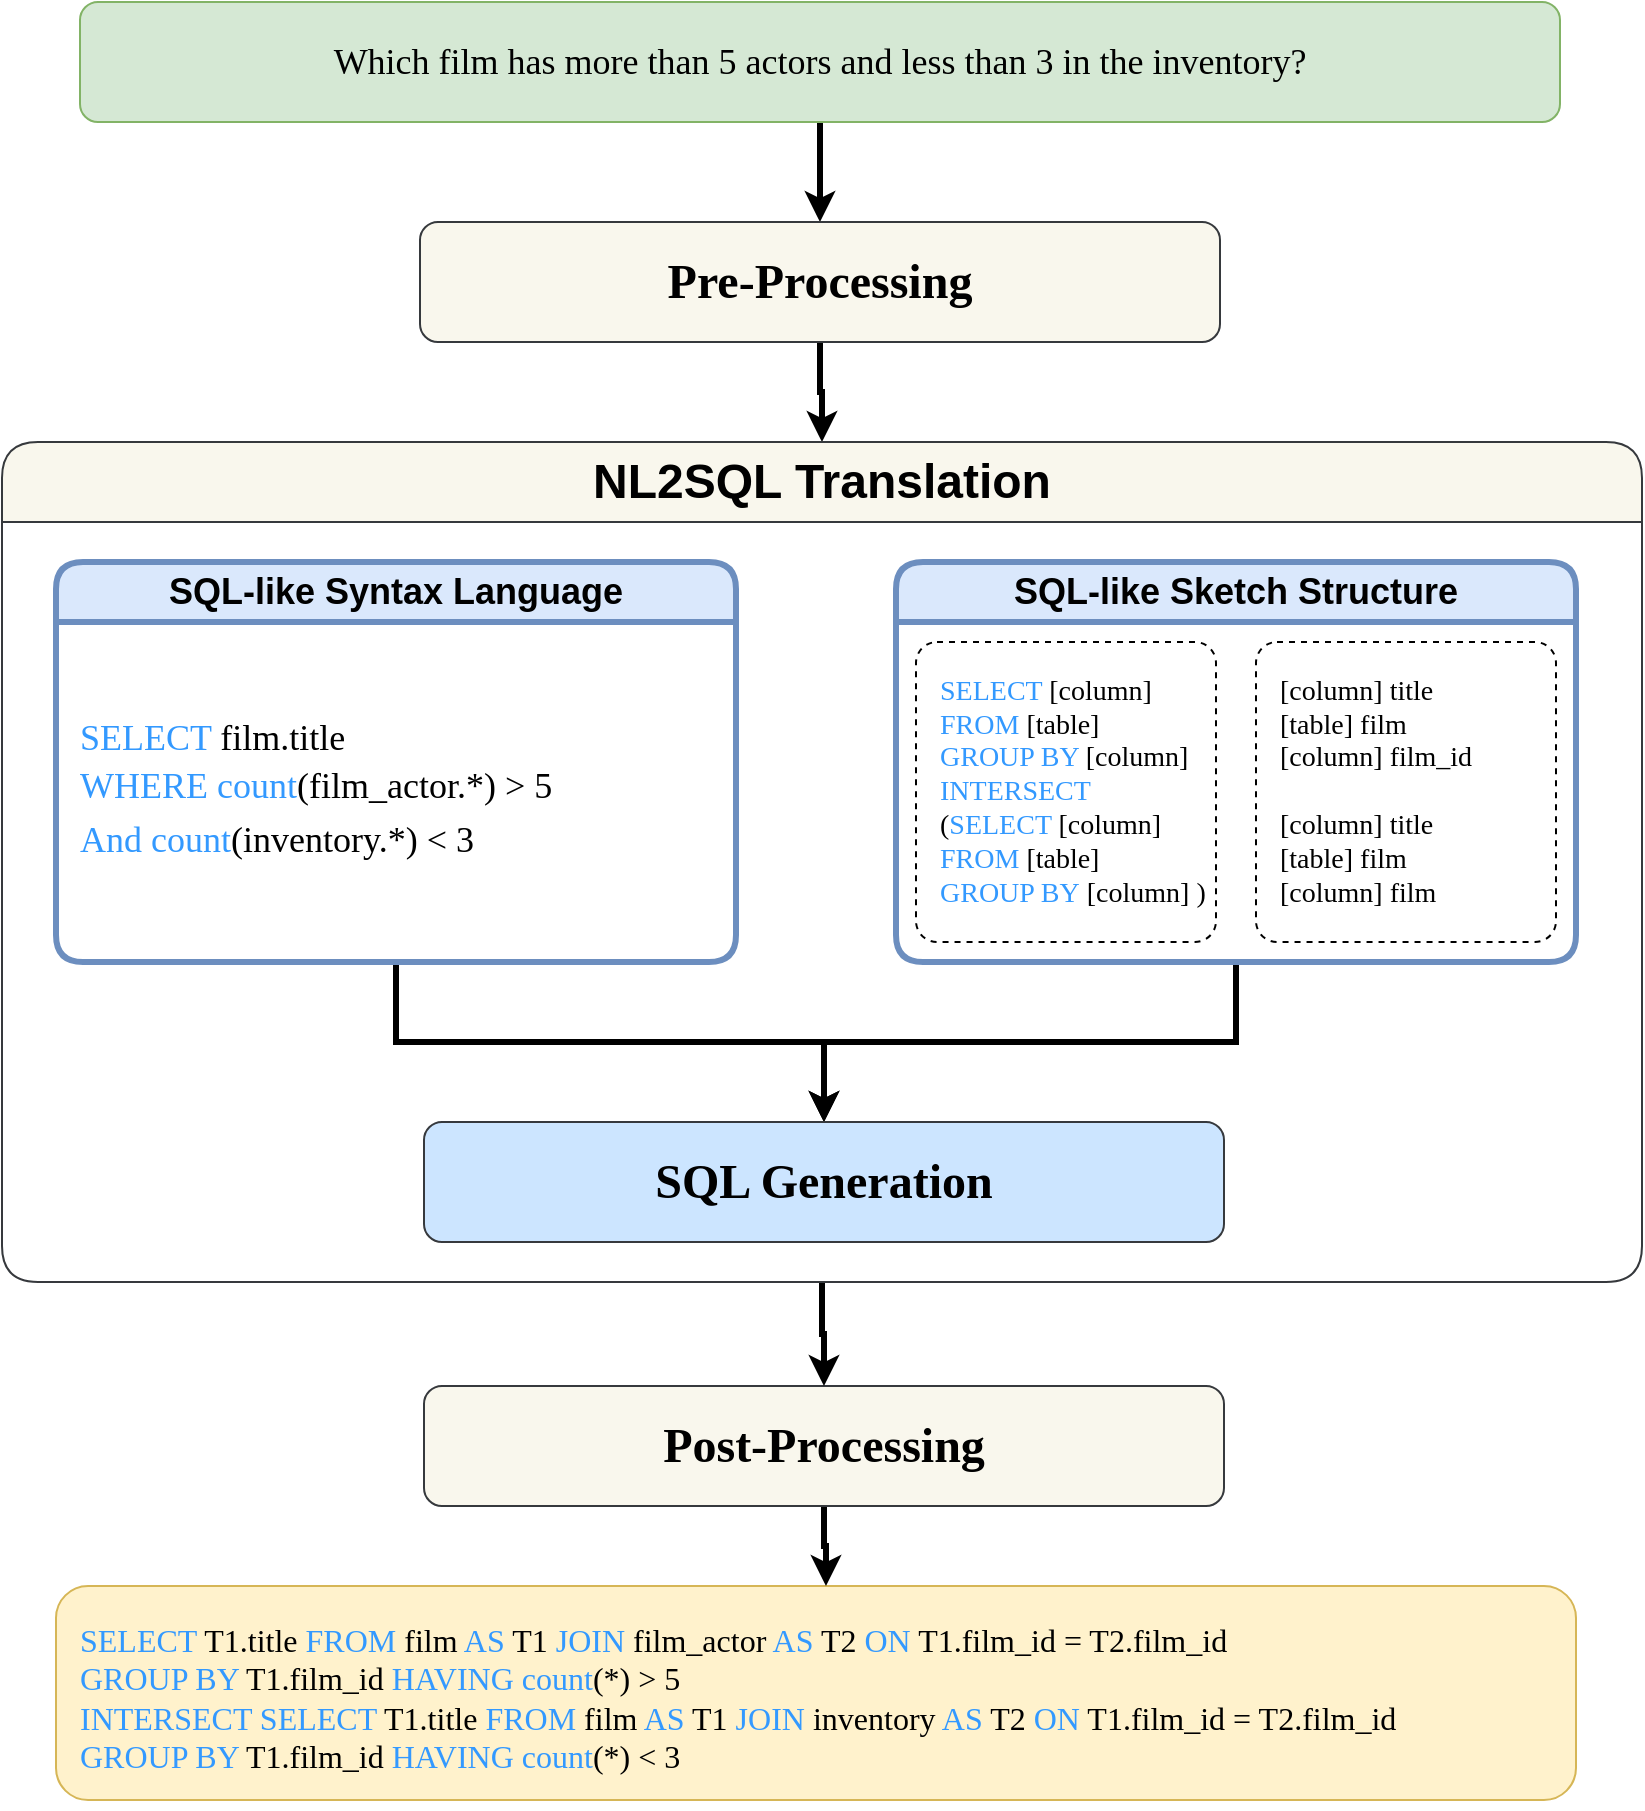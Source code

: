 <mxfile version="24.6.2" type="github">
  <diagram id="R2lEEEUBdFMjLlhIrx00" name="Page-1">
    <mxGraphModel dx="2555" dy="1032" grid="1" gridSize="10" guides="1" tooltips="1" connect="1" arrows="1" fold="1" page="1" pageScale="1" pageWidth="850" pageHeight="1100" math="0" shadow="0" extFonts="Permanent Marker^https://fonts.googleapis.com/css?family=Permanent+Marker">
      <root>
        <mxCell id="0" />
        <mxCell id="1" parent="0" />
        <mxCell id="aEDTXyT5mWcR9VpWYu1Y-7" style="edgeStyle=orthogonalEdgeStyle;rounded=0;orthogonalLoop=1;jettySize=auto;html=1;exitX=0.5;exitY=1;exitDx=0;exitDy=0;entryX=0.5;entryY=0;entryDx=0;entryDy=0;strokeWidth=3;" edge="1" parent="1" source="QX0yu2BB7dJz-mTAqyrR-1" target="aEDTXyT5mWcR9VpWYu1Y-1">
          <mxGeometry relative="1" as="geometry" />
        </mxCell>
        <mxCell id="QX0yu2BB7dJz-mTAqyrR-1" value="&lt;div class=&quot;page&quot; title=&quot;Page 2&quot; style=&quot;caret-color: rgb(0, 0, 0); color: rgb(0, 0, 0); text-align: start; font-size: 18px;&quot;&gt;&lt;div style=&quot;font-size: 18px;&quot; class=&quot;layoutArea&quot;&gt;&lt;div style=&quot;font-size: 18px;&quot; class=&quot;column&quot;&gt;&lt;p style=&quot;font-size: 18px;&quot;&gt;&lt;span style=&quot;font-size: 18px;&quot;&gt;Which film has more than 5 actors and less than 3 in the inventory?&lt;/span&gt;&lt;/p&gt;&lt;/div&gt;&lt;/div&gt;&lt;/div&gt;" style="rounded=1;whiteSpace=wrap;html=1;fillColor=#d5e8d4;strokeColor=#82b366;fontFamily=Comic Sans MS;fontSize=18;" parent="1" vertex="1">
          <mxGeometry x="-218" y="40" width="740" height="60" as="geometry" />
        </mxCell>
        <mxCell id="QX0yu2BB7dJz-mTAqyrR-10" style="edgeStyle=orthogonalEdgeStyle;rounded=0;orthogonalLoop=1;jettySize=auto;html=1;exitX=0.5;exitY=1;exitDx=0;exitDy=0;strokeWidth=3;" parent="1" source="QX0yu2BB7dJz-mTAqyrR-16" target="QX0yu2BB7dJz-mTAqyrR-9" edge="1">
          <mxGeometry relative="1" as="geometry">
            <mxPoint x="-125" y="500" as="sourcePoint" />
          </mxGeometry>
        </mxCell>
        <mxCell id="QX0yu2BB7dJz-mTAqyrR-7" value="&lt;div style=&quot;caret-color: rgb(0, 0, 0); color: rgb(0, 0, 0); text-align: start; font-size: 19px;&quot; title=&quot;Page 2&quot; class=&quot;page&quot;&gt;&lt;div class=&quot;layoutArea&quot; style=&quot;font-size: 19px;&quot;&gt;&lt;div class=&quot;column&quot; style=&quot;font-size: 19px;&quot;&gt;&lt;div class=&quot;page&quot; title=&quot;Page 2&quot; style=&quot;font-size: 19px;&quot;&gt;&lt;div class=&quot;layoutArea&quot; style=&quot;font-size: 19px;&quot;&gt;&lt;div class=&quot;column&quot; style=&quot;font-size: 19px;&quot;&gt;&lt;p style=&quot;font-size: 19px;&quot;&gt;&lt;br&gt;&lt;/p&gt;&lt;/div&gt;&lt;/div&gt;&lt;/div&gt;&lt;/div&gt;&lt;/div&gt;&lt;/div&gt;" style="rounded=1;whiteSpace=wrap;html=1;fillColor=#fff2cc;strokeColor=#d6b656;fontFamily=Comic Sans MS;fontSize=19;" parent="1" vertex="1">
          <mxGeometry x="-230" y="832" width="760" height="107" as="geometry" />
        </mxCell>
        <mxCell id="QX0yu2BB7dJz-mTAqyrR-11" style="edgeStyle=orthogonalEdgeStyle;rounded=0;orthogonalLoop=1;jettySize=auto;html=1;exitX=0.5;exitY=1;exitDx=0;exitDy=0;entryX=0.5;entryY=0;entryDx=0;entryDy=0;strokeWidth=3;" parent="1" source="QX0yu2BB7dJz-mTAqyrR-17" target="QX0yu2BB7dJz-mTAqyrR-9" edge="1">
          <mxGeometry relative="1" as="geometry">
            <mxPoint x="160" y="510" as="targetPoint" />
            <mxPoint x="425.0" y="500" as="sourcePoint" />
          </mxGeometry>
        </mxCell>
        <mxCell id="QX0yu2BB7dJz-mTAqyrR-9" value="SQL Generation" style="rounded=1;whiteSpace=wrap;html=1;fillColor=#cce5ff;strokeColor=#36393d;fontFamily=Garamond;fontSize=24;fontStyle=1;" parent="1" vertex="1">
          <mxGeometry x="-46" y="600" width="400" height="60" as="geometry" />
        </mxCell>
        <mxCell id="QX0yu2BB7dJz-mTAqyrR-16" value="SQL-like Syntax Language" style="swimlane;whiteSpace=wrap;html=1;fillColor=#dae8fc;strokeColor=#6c8ebf;rounded=1;startSize=30;fontSize=18;strokeWidth=3;" parent="1" vertex="1">
          <mxGeometry x="-230" y="320" width="340" height="200" as="geometry" />
        </mxCell>
        <mxCell id="QX0yu2BB7dJz-mTAqyrR-19" value="&lt;font style=&quot;font-size: 18px;&quot;&gt;&lt;font style=&quot;font-size: 18px;&quot; color=&quot;#3399ff&quot;&gt;SELECT&lt;/font&gt;&lt;font style=&quot;font-size: 18px;&quot; color=&quot;#99ccff&quot;&gt; &lt;/font&gt;film.title&amp;nbsp;&lt;/font&gt;&lt;div style=&quot;font-size: 18px; line-height: 150%;&quot;&gt;&lt;font style=&quot;font-size: 18px;&quot;&gt;&lt;font style=&quot;font-size: 18px;&quot; color=&quot;#3399ff&quot;&gt;&lt;span style=&quot;font-size: 18px;&quot;&gt;WHERE count&lt;/span&gt;&lt;/font&gt;&lt;span style=&quot;font-size: 18px;&quot;&gt;(&lt;/span&gt;film_actor.*&lt;span style=&quot;font-size: 18px;&quot;&gt;) &amp;gt;&amp;nbsp;&lt;/span&gt;5&lt;/font&gt;&lt;/div&gt;&lt;div style=&quot;font-size: 18px; line-height: 150%;&quot;&gt;&lt;font style=&quot;font-size: 18px;&quot;&gt;&lt;font style=&quot;font-size: 18px;&quot; color=&quot;#3399ff&quot;&gt;&lt;span style=&quot;font-size: 18px;&quot;&gt;And count&lt;/span&gt;&lt;/font&gt;&lt;span style=&quot;font-size: 18px;&quot;&gt;(&lt;/span&gt;inventory.*&lt;span style=&quot;font-size: 18px;&quot;&gt;) &amp;lt;&amp;nbsp;&lt;/span&gt;3&lt;/font&gt;&lt;/div&gt;" style="text;html=1;align=left;verticalAlign=middle;whiteSpace=wrap;rounded=1;fontFamily=Comic Sans MS;fontSize=18;strokeWidth=3;" parent="QX0yu2BB7dJz-mTAqyrR-16" vertex="1">
          <mxGeometry x="10" y="30" width="320" height="170" as="geometry" />
        </mxCell>
        <mxCell id="QX0yu2BB7dJz-mTAqyrR-17" value="SQL-like Sketch Structure" style="swimlane;whiteSpace=wrap;html=1;fillColor=#dae8fc;strokeColor=#6c8ebf;rounded=1;startSize=30;fontSize=18;strokeWidth=3;" parent="1" vertex="1">
          <mxGeometry x="190" y="320" width="340" height="200" as="geometry" />
        </mxCell>
        <mxCell id="DOB1stPc7QMKQ5hxNXqe-1" value="" style="rounded=1;whiteSpace=wrap;html=1;dashed=1;arcSize=7;" parent="QX0yu2BB7dJz-mTAqyrR-17" vertex="1">
          <mxGeometry x="10" y="40" width="150" height="150" as="geometry" />
        </mxCell>
        <mxCell id="DOB1stPc7QMKQ5hxNXqe-2" value="" style="rounded=1;whiteSpace=wrap;html=1;dashed=1;arcSize=7;" parent="QX0yu2BB7dJz-mTAqyrR-17" vertex="1">
          <mxGeometry x="180" y="40" width="150" height="150" as="geometry" />
        </mxCell>
        <mxCell id="DOB1stPc7QMKQ5hxNXqe-3" value="&lt;div style=&quot;font-size: 14px;&quot;&gt;&lt;font color=&quot;#3399ff&quot;&gt;SELECT &lt;/font&gt;[column]&lt;br&gt;&lt;/div&gt;&lt;div style=&quot;font-size: 14px;&quot;&gt;&lt;font color=&quot;#3399ff&quot;&gt;FROM &lt;/font&gt;[table]&lt;/div&gt;&lt;div style=&quot;font-size: 14px;&quot;&gt;&lt;font color=&quot;#3399ff&quot;&gt;GROUP BY &lt;/font&gt;[column]&lt;/div&gt;&lt;div style=&quot;font-size: 14px;&quot;&gt;&lt;font color=&quot;#3399ff&quot;&gt;INTERSECT&lt;/font&gt;&lt;/div&gt;&lt;div style=&quot;font-size: 14px;&quot;&gt;(&lt;font color=&quot;#3399ff&quot;&gt;SELECT &lt;/font&gt;[column]&lt;/div&gt;&lt;div style=&quot;font-size: 14px;&quot;&gt;&lt;font color=&quot;#3399ff&quot;&gt;FROM &lt;/font&gt;[table]&lt;/div&gt;&lt;div style=&quot;font-size: 14px;&quot;&gt;&lt;font color=&quot;#3399ff&quot;&gt;GROUP BY&lt;/font&gt;&amp;nbsp;[column] )&lt;br style=&quot;font-size: 14px;&quot;&gt;&lt;/div&gt;" style="text;html=1;align=left;verticalAlign=middle;whiteSpace=wrap;rounded=1;fontSize=14;fontFamily=Comic Sans MS;" parent="QX0yu2BB7dJz-mTAqyrR-17" vertex="1">
          <mxGeometry x="20" y="40" width="140" height="150" as="geometry" />
        </mxCell>
        <mxCell id="DOB1stPc7QMKQ5hxNXqe-4" value="&lt;div style=&quot;font-size: 14px;&quot;&gt;[column] title &lt;font color=&quot;#3399ff&quot;&gt;&lt;/font&gt;&lt;/div&gt;&lt;div style=&quot;font-size: 14px;&quot;&gt;[table] film&lt;br&gt;&lt;/div&gt;&lt;div style=&quot;font-size: 14px;&quot;&gt;[column] film_id&amp;nbsp; &lt;/div&gt;&lt;div style=&quot;font-size: 14px;&quot;&gt;&lt;br&gt;&lt;/div&gt;&lt;div style=&quot;font-size: 14px;&quot;&gt;[column] title&lt;br&gt;&lt;/div&gt;&lt;div style=&quot;font-size: 14px;&quot;&gt;[table] film&lt;br&gt;&lt;/div&gt;&lt;div style=&quot;font-size: 14px;&quot;&gt;[column] film&lt;br style=&quot;font-size: 14px;&quot;&gt;&lt;/div&gt;" style="text;html=1;align=left;verticalAlign=middle;whiteSpace=wrap;rounded=1;fontSize=14;fontFamily=Comic Sans MS;" parent="QX0yu2BB7dJz-mTAqyrR-17" vertex="1">
          <mxGeometry x="190" y="40" width="140" height="150" as="geometry" />
        </mxCell>
        <mxCell id="QX0yu2BB7dJz-mTAqyrR-21" value="&lt;div style=&quot;font-size: 16px;&quot;&gt;&lt;font color=&quot;#3399ff&quot;&gt;SELECT &lt;/font&gt;T1.title &lt;font color=&quot;#3399ff&quot;&gt;FROM &lt;/font&gt;film &lt;font color=&quot;#3399ff&quot;&gt;AS &lt;/font&gt;T1 &lt;font color=&quot;#3399ff&quot;&gt;JOIN &lt;/font&gt;film_actor &lt;font color=&quot;#3399ff&quot;&gt;AS &lt;/font&gt;T2 &lt;font color=&quot;#3399ff&quot;&gt;ON &lt;/font&gt;T1.film_id = T2.film_id&amp;nbsp;&lt;/div&gt;&lt;div style=&quot;font-size: 16px;&quot;&gt;&lt;font color=&quot;#3399ff&quot;&gt;GROUP BY&lt;/font&gt; T1.film_id &lt;font color=&quot;#3399ff&quot;&gt;HAVING count&lt;/font&gt;(*) &amp;gt; 5&amp;nbsp;&lt;/div&gt;&lt;div style=&quot;font-size: 16px;&quot;&gt;&lt;font color=&quot;#3399ff&quot;&gt;INTERSECT SELECT&lt;/font&gt; T1.title &lt;font color=&quot;#3399ff&quot;&gt;FROM &lt;/font&gt;film &lt;font color=&quot;#3399ff&quot;&gt;AS &lt;/font&gt;T1 &lt;font color=&quot;#3399ff&quot;&gt;JOIN &lt;/font&gt;inventory &lt;font color=&quot;#3399ff&quot;&gt;AS &lt;/font&gt;T2 &lt;font color=&quot;#3399ff&quot;&gt;ON &lt;/font&gt;T1.film_id = T2.film_id&amp;nbsp;&lt;/div&gt;&lt;div style=&quot;font-size: 16px;&quot;&gt;&lt;font color=&quot;#3399ff&quot;&gt;GROUP BY &lt;/font&gt;T1.film_id &lt;font color=&quot;#3399ff&quot;&gt;HAVING count&lt;/font&gt;(*) &amp;lt; 3&lt;/div&gt;" style="text;html=1;align=left;verticalAlign=middle;whiteSpace=wrap;rounded=1;fontSize=16;fontFamily=Comic Sans MS;" parent="1" vertex="1">
          <mxGeometry x="-220" y="832" width="750" height="111.5" as="geometry" />
        </mxCell>
        <mxCell id="aEDTXyT5mWcR9VpWYu1Y-13" style="edgeStyle=orthogonalEdgeStyle;rounded=0;orthogonalLoop=1;jettySize=auto;html=1;exitX=0.5;exitY=1;exitDx=0;exitDy=0;entryX=0.5;entryY=0;entryDx=0;entryDy=0;strokeWidth=3;" edge="1" parent="1" source="aEDTXyT5mWcR9VpWYu1Y-1" target="aEDTXyT5mWcR9VpWYu1Y-9">
          <mxGeometry relative="1" as="geometry" />
        </mxCell>
        <mxCell id="aEDTXyT5mWcR9VpWYu1Y-1" value="Pre-Processing" style="rounded=1;whiteSpace=wrap;html=1;fillColor=#f9f7ed;strokeColor=#36393d;fontFamily=Garamond;fontSize=24;fontStyle=1;" vertex="1" parent="1">
          <mxGeometry x="-48" y="150" width="400" height="60" as="geometry" />
        </mxCell>
        <mxCell id="aEDTXyT5mWcR9VpWYu1Y-4" style="edgeStyle=orthogonalEdgeStyle;rounded=0;orthogonalLoop=1;jettySize=auto;html=1;exitX=0.5;exitY=1;exitDx=0;exitDy=0;entryX=0.5;entryY=0;entryDx=0;entryDy=0;strokeWidth=3;" edge="1" parent="1" source="aEDTXyT5mWcR9VpWYu1Y-2" target="QX0yu2BB7dJz-mTAqyrR-21">
          <mxGeometry relative="1" as="geometry" />
        </mxCell>
        <mxCell id="aEDTXyT5mWcR9VpWYu1Y-2" value="Post-Processing" style="rounded=1;whiteSpace=wrap;html=1;fillColor=#f9f7ed;strokeColor=#36393d;fontFamily=Garamond;fontSize=24;fontStyle=1;" vertex="1" parent="1">
          <mxGeometry x="-46" y="732" width="400" height="60" as="geometry" />
        </mxCell>
        <mxCell id="aEDTXyT5mWcR9VpWYu1Y-12" style="edgeStyle=orthogonalEdgeStyle;rounded=0;orthogonalLoop=1;jettySize=auto;html=1;exitX=0.5;exitY=1;exitDx=0;exitDy=0;strokeWidth=3;" edge="1" parent="1" source="aEDTXyT5mWcR9VpWYu1Y-9" target="aEDTXyT5mWcR9VpWYu1Y-2">
          <mxGeometry relative="1" as="geometry" />
        </mxCell>
        <mxCell id="aEDTXyT5mWcR9VpWYu1Y-9" value="NL2SQL Translation" style="swimlane;whiteSpace=wrap;html=1;fillColor=#f9f7ed;strokeColor=#36393d;rounded=1;startSize=40;fontSize=24;strokeWidth=1;" vertex="1" parent="1">
          <mxGeometry x="-257" y="260" width="820" height="420" as="geometry" />
        </mxCell>
      </root>
    </mxGraphModel>
  </diagram>
</mxfile>
